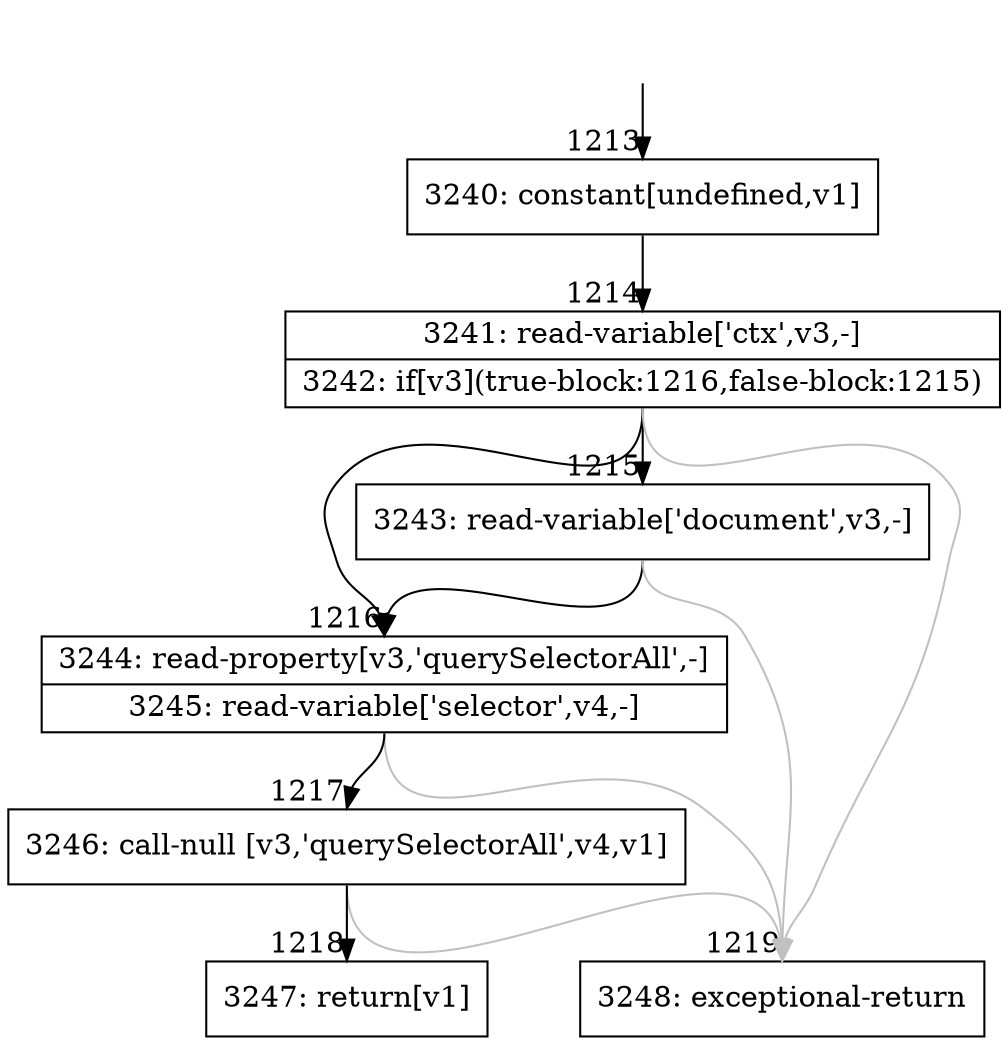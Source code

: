 digraph {
rankdir="TD"
BB_entry91[shape=none,label=""];
BB_entry91 -> BB1213 [tailport=s, headport=n, headlabel="    1213"]
BB1213 [shape=record label="{3240: constant[undefined,v1]}" ] 
BB1213 -> BB1214 [tailport=s, headport=n, headlabel="      1214"]
BB1214 [shape=record label="{3241: read-variable['ctx',v3,-]|3242: if[v3](true-block:1216,false-block:1215)}" ] 
BB1214 -> BB1216 [tailport=s, headport=n, headlabel="      1216"]
BB1214 -> BB1215 [tailport=s, headport=n, headlabel="      1215"]
BB1214 -> BB1219 [tailport=s, headport=n, color=gray, headlabel="      1219"]
BB1215 [shape=record label="{3243: read-variable['document',v3,-]}" ] 
BB1215 -> BB1216 [tailport=s, headport=n]
BB1215 -> BB1219 [tailport=s, headport=n, color=gray]
BB1216 [shape=record label="{3244: read-property[v3,'querySelectorAll',-]|3245: read-variable['selector',v4,-]}" ] 
BB1216 -> BB1217 [tailport=s, headport=n, headlabel="      1217"]
BB1216 -> BB1219 [tailport=s, headport=n, color=gray]
BB1217 [shape=record label="{3246: call-null [v3,'querySelectorAll',v4,v1]}" ] 
BB1217 -> BB1218 [tailport=s, headport=n, headlabel="      1218"]
BB1217 -> BB1219 [tailport=s, headport=n, color=gray]
BB1218 [shape=record label="{3247: return[v1]}" ] 
BB1219 [shape=record label="{3248: exceptional-return}" ] 
//#$~ 1047
}
